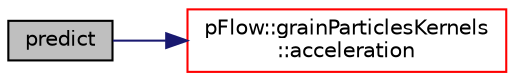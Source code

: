 digraph "predict"
{
 // LATEX_PDF_SIZE
  edge [fontname="Helvetica",fontsize="10",labelfontname="Helvetica",labelfontsize="10"];
  node [fontname="Helvetica",fontsize="10",shape=record];
  rankdir="LR";
  Node1 [label="predict",height=0.2,width=0.4,color="black", fillcolor="grey75", style="filled", fontcolor="black",tooltip="prediction step (if any), is called in beforeIteration"];
  Node1 -> Node2 [color="midnightblue",fontsize="10",style="solid",fontname="Helvetica"];
  Node2 [label="pFlow::grainParticlesKernels\l::acceleration",height=0.2,width=0.4,color="red", fillcolor="white", style="filled",URL="$namespacepFlow_1_1grainParticlesKernels.html#aecccfbc0885366153df27f43fc32793c",tooltip=" "];
}

